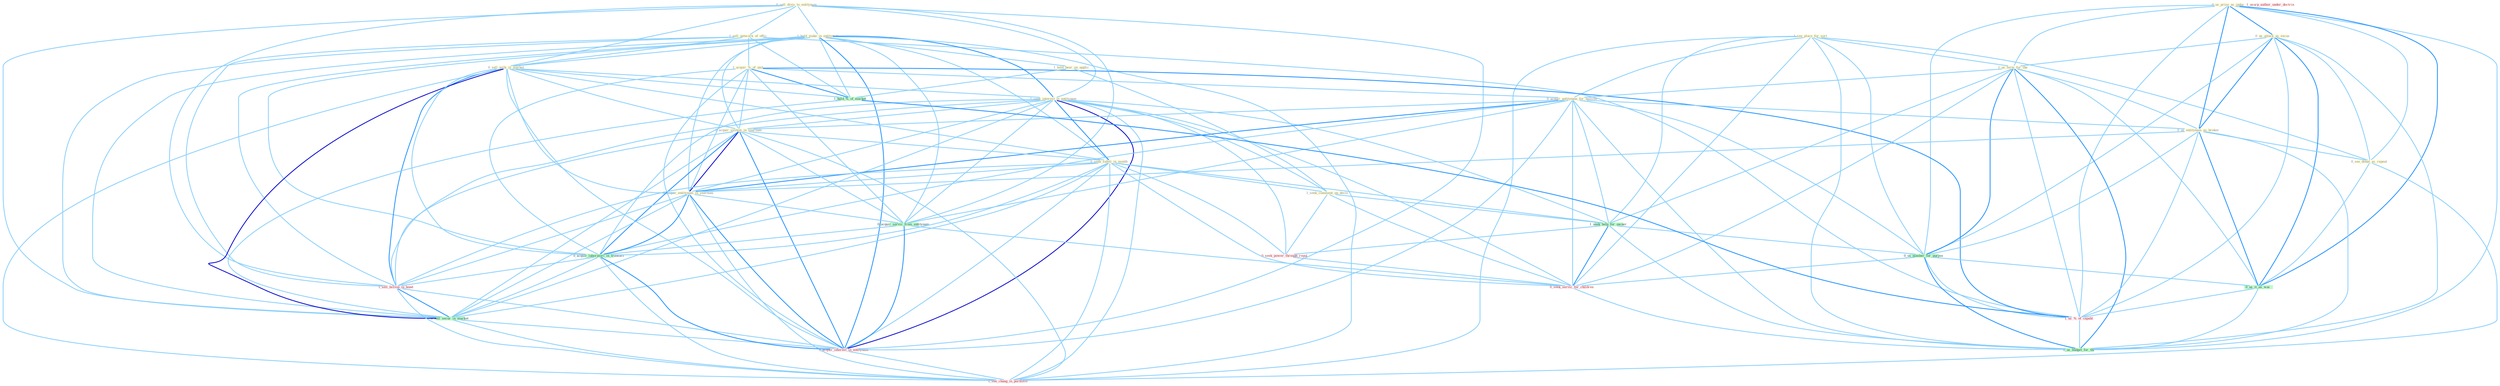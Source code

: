 Graph G{ 
    node
    [shape=polygon,style=filled,width=.5,height=.06,color="#BDFCC9",fixedsize=true,fontsize=4,
    fontcolor="#2f4f4f"];
    {node
    [color="#ffffe0", fontcolor="#8b7d6b"] "1_see_place_for_sort " "0_sell_divis_to_entitynam " "0_us_prize_as_induc " "1_sell_network_of_offic " "1_hold_stake_in_entitynam " "1_acquir_%_of_unit " "0_sell_milk_in_market " "1_seek_interest_in_entitynam " "0_us_attack_as_excus " "1_us_term_for_the " "0_acquir_entitynam_for_million " "0_acquir_system_in_yearnum " "0_us_entitynam_as_broker " "1_hold_hear_on_applic " "0_seek_safeti_in_month " "0_acquir_entitynam_in_yearnum " "1_seek_comment_on_decis " "0_see_debat_as_repeat "}
{node [color="#fff0f5", fontcolor="#b22222"] "0_seek_power_through_regul " "1_sell_billion_in_bond " "1_usurp_author_under_doctrin " "1_us_%_of_capabl " "1_acquir_interest_in_entitynam " "0_seek_servic_for_children " "1_see_chang_in_portfolio "}
edge [color="#B0E2FF"];

	"1_see_place_for_sort " -- "1_us_term_for_the " [w="1", color="#87cefa" ];
	"1_see_place_for_sort " -- "0_acquir_entitynam_for_million " [w="1", color="#87cefa" ];
	"1_see_place_for_sort " -- "0_see_debat_as_repeat " [w="1", color="#87cefa" ];
	"1_see_place_for_sort " -- "1_seek_help_for_owner " [w="1", color="#87cefa" ];
	"1_see_place_for_sort " -- "0_us_number_for_purpos " [w="1", color="#87cefa" ];
	"1_see_place_for_sort " -- "0_seek_servic_for_children " [w="1", color="#87cefa" ];
	"1_see_place_for_sort " -- "1_see_chang_in_portfolio " [w="1", color="#87cefa" ];
	"1_see_place_for_sort " -- "0_us_budget_for_thi " [w="1", color="#87cefa" ];
	"0_sell_divis_to_entitynam " -- "1_sell_network_of_offic " [w="1", color="#87cefa" ];
	"0_sell_divis_to_entitynam " -- "1_hold_stake_in_entitynam " [w="1", color="#87cefa" ];
	"0_sell_divis_to_entitynam " -- "0_sell_milk_in_market " [w="1", color="#87cefa" ];
	"0_sell_divis_to_entitynam " -- "1_seek_interest_in_entitynam " [w="1", color="#87cefa" ];
	"0_sell_divis_to_entitynam " -- "0_acquir_servic_from_entitynam " [w="1", color="#87cefa" ];
	"0_sell_divis_to_entitynam " -- "1_sell_billion_in_bond " [w="1", color="#87cefa" ];
	"0_sell_divis_to_entitynam " -- "0_sell_secur_in_market " [w="1", color="#87cefa" ];
	"0_sell_divis_to_entitynam " -- "1_acquir_interest_in_entitynam " [w="1", color="#87cefa" ];
	"0_us_prize_as_induc " -- "0_us_attack_as_excus " [w="2", color="#1e90ff" , len=0.8];
	"0_us_prize_as_induc " -- "1_us_term_for_the " [w="1", color="#87cefa" ];
	"0_us_prize_as_induc " -- "0_us_entitynam_as_broker " [w="2", color="#1e90ff" , len=0.8];
	"0_us_prize_as_induc " -- "0_see_debat_as_repeat " [w="1", color="#87cefa" ];
	"0_us_prize_as_induc " -- "0_us_number_for_purpos " [w="1", color="#87cefa" ];
	"0_us_prize_as_induc " -- "0_us_it_as_wai " [w="2", color="#1e90ff" , len=0.8];
	"0_us_prize_as_induc " -- "1_us_%_of_capabl " [w="1", color="#87cefa" ];
	"0_us_prize_as_induc " -- "0_us_budget_for_thi " [w="1", color="#87cefa" ];
	"1_sell_network_of_offic " -- "1_acquir_%_of_unit " [w="1", color="#87cefa" ];
	"1_sell_network_of_offic " -- "0_sell_milk_in_market " [w="1", color="#87cefa" ];
	"1_sell_network_of_offic " -- "1_hold_%_of_market " [w="1", color="#87cefa" ];
	"1_sell_network_of_offic " -- "1_sell_billion_in_bond " [w="1", color="#87cefa" ];
	"1_sell_network_of_offic " -- "1_us_%_of_capabl " [w="1", color="#87cefa" ];
	"1_sell_network_of_offic " -- "0_sell_secur_in_market " [w="1", color="#87cefa" ];
	"1_hold_stake_in_entitynam " -- "0_sell_milk_in_market " [w="1", color="#87cefa" ];
	"1_hold_stake_in_entitynam " -- "1_seek_interest_in_entitynam " [w="2", color="#1e90ff" , len=0.8];
	"1_hold_stake_in_entitynam " -- "0_acquir_system_in_yearnum " [w="1", color="#87cefa" ];
	"1_hold_stake_in_entitynam " -- "1_hold_hear_on_applic " [w="1", color="#87cefa" ];
	"1_hold_stake_in_entitynam " -- "0_seek_safeti_in_month " [w="1", color="#87cefa" ];
	"1_hold_stake_in_entitynam " -- "0_acquir_entitynam_in_yearnum " [w="1", color="#87cefa" ];
	"1_hold_stake_in_entitynam " -- "0_acquir_servic_from_entitynam " [w="1", color="#87cefa" ];
	"1_hold_stake_in_entitynam " -- "1_hold_%_of_market " [w="1", color="#87cefa" ];
	"1_hold_stake_in_entitynam " -- "0_acquir_laboratori_in_transact " [w="1", color="#87cefa" ];
	"1_hold_stake_in_entitynam " -- "1_sell_billion_in_bond " [w="1", color="#87cefa" ];
	"1_hold_stake_in_entitynam " -- "0_sell_secur_in_market " [w="1", color="#87cefa" ];
	"1_hold_stake_in_entitynam " -- "1_acquir_interest_in_entitynam " [w="2", color="#1e90ff" , len=0.8];
	"1_hold_stake_in_entitynam " -- "1_see_chang_in_portfolio " [w="1", color="#87cefa" ];
	"1_acquir_%_of_unit " -- "0_acquir_entitynam_for_million " [w="1", color="#87cefa" ];
	"1_acquir_%_of_unit " -- "0_acquir_system_in_yearnum " [w="1", color="#87cefa" ];
	"1_acquir_%_of_unit " -- "0_acquir_entitynam_in_yearnum " [w="1", color="#87cefa" ];
	"1_acquir_%_of_unit " -- "0_acquir_servic_from_entitynam " [w="1", color="#87cefa" ];
	"1_acquir_%_of_unit " -- "1_hold_%_of_market " [w="2", color="#1e90ff" , len=0.8];
	"1_acquir_%_of_unit " -- "0_acquir_laboratori_in_transact " [w="1", color="#87cefa" ];
	"1_acquir_%_of_unit " -- "1_us_%_of_capabl " [w="2", color="#1e90ff" , len=0.8];
	"1_acquir_%_of_unit " -- "1_acquir_interest_in_entitynam " [w="1", color="#87cefa" ];
	"0_sell_milk_in_market " -- "1_seek_interest_in_entitynam " [w="1", color="#87cefa" ];
	"0_sell_milk_in_market " -- "0_acquir_system_in_yearnum " [w="1", color="#87cefa" ];
	"0_sell_milk_in_market " -- "0_seek_safeti_in_month " [w="1", color="#87cefa" ];
	"0_sell_milk_in_market " -- "0_acquir_entitynam_in_yearnum " [w="1", color="#87cefa" ];
	"0_sell_milk_in_market " -- "1_hold_%_of_market " [w="1", color="#87cefa" ];
	"0_sell_milk_in_market " -- "0_acquir_laboratori_in_transact " [w="1", color="#87cefa" ];
	"0_sell_milk_in_market " -- "1_sell_billion_in_bond " [w="2", color="#1e90ff" , len=0.8];
	"0_sell_milk_in_market " -- "0_sell_secur_in_market " [w="3", color="#0000cd" , len=0.6];
	"0_sell_milk_in_market " -- "1_acquir_interest_in_entitynam " [w="1", color="#87cefa" ];
	"0_sell_milk_in_market " -- "1_see_chang_in_portfolio " [w="1", color="#87cefa" ];
	"1_seek_interest_in_entitynam " -- "0_acquir_system_in_yearnum " [w="1", color="#87cefa" ];
	"1_seek_interest_in_entitynam " -- "0_seek_safeti_in_month " [w="2", color="#1e90ff" , len=0.8];
	"1_seek_interest_in_entitynam " -- "0_acquir_entitynam_in_yearnum " [w="1", color="#87cefa" ];
	"1_seek_interest_in_entitynam " -- "1_seek_comment_on_decis " [w="1", color="#87cefa" ];
	"1_seek_interest_in_entitynam " -- "1_seek_help_for_owner " [w="1", color="#87cefa" ];
	"1_seek_interest_in_entitynam " -- "0_acquir_servic_from_entitynam " [w="1", color="#87cefa" ];
	"1_seek_interest_in_entitynam " -- "0_seek_power_through_regul " [w="1", color="#87cefa" ];
	"1_seek_interest_in_entitynam " -- "0_acquir_laboratori_in_transact " [w="1", color="#87cefa" ];
	"1_seek_interest_in_entitynam " -- "1_sell_billion_in_bond " [w="1", color="#87cefa" ];
	"1_seek_interest_in_entitynam " -- "0_sell_secur_in_market " [w="1", color="#87cefa" ];
	"1_seek_interest_in_entitynam " -- "1_acquir_interest_in_entitynam " [w="3", color="#0000cd" , len=0.6];
	"1_seek_interest_in_entitynam " -- "0_seek_servic_for_children " [w="1", color="#87cefa" ];
	"1_seek_interest_in_entitynam " -- "1_see_chang_in_portfolio " [w="1", color="#87cefa" ];
	"0_us_attack_as_excus " -- "1_us_term_for_the " [w="1", color="#87cefa" ];
	"0_us_attack_as_excus " -- "0_us_entitynam_as_broker " [w="2", color="#1e90ff" , len=0.8];
	"0_us_attack_as_excus " -- "0_see_debat_as_repeat " [w="1", color="#87cefa" ];
	"0_us_attack_as_excus " -- "0_us_number_for_purpos " [w="1", color="#87cefa" ];
	"0_us_attack_as_excus " -- "0_us_it_as_wai " [w="2", color="#1e90ff" , len=0.8];
	"0_us_attack_as_excus " -- "1_us_%_of_capabl " [w="1", color="#87cefa" ];
	"0_us_attack_as_excus " -- "0_us_budget_for_thi " [w="1", color="#87cefa" ];
	"1_us_term_for_the " -- "0_acquir_entitynam_for_million " [w="1", color="#87cefa" ];
	"1_us_term_for_the " -- "0_us_entitynam_as_broker " [w="1", color="#87cefa" ];
	"1_us_term_for_the " -- "1_seek_help_for_owner " [w="1", color="#87cefa" ];
	"1_us_term_for_the " -- "0_us_number_for_purpos " [w="2", color="#1e90ff" , len=0.8];
	"1_us_term_for_the " -- "0_us_it_as_wai " [w="1", color="#87cefa" ];
	"1_us_term_for_the " -- "1_us_%_of_capabl " [w="1", color="#87cefa" ];
	"1_us_term_for_the " -- "0_seek_servic_for_children " [w="1", color="#87cefa" ];
	"1_us_term_for_the " -- "0_us_budget_for_thi " [w="2", color="#1e90ff" , len=0.8];
	"0_acquir_entitynam_for_million " -- "0_acquir_system_in_yearnum " [w="1", color="#87cefa" ];
	"0_acquir_entitynam_for_million " -- "0_us_entitynam_as_broker " [w="1", color="#87cefa" ];
	"0_acquir_entitynam_for_million " -- "0_acquir_entitynam_in_yearnum " [w="2", color="#1e90ff" , len=0.8];
	"0_acquir_entitynam_for_million " -- "1_seek_help_for_owner " [w="1", color="#87cefa" ];
	"0_acquir_entitynam_for_million " -- "0_acquir_servic_from_entitynam " [w="1", color="#87cefa" ];
	"0_acquir_entitynam_for_million " -- "0_us_number_for_purpos " [w="1", color="#87cefa" ];
	"0_acquir_entitynam_for_million " -- "0_acquir_laboratori_in_transact " [w="1", color="#87cefa" ];
	"0_acquir_entitynam_for_million " -- "1_acquir_interest_in_entitynam " [w="1", color="#87cefa" ];
	"0_acquir_entitynam_for_million " -- "0_seek_servic_for_children " [w="1", color="#87cefa" ];
	"0_acquir_entitynam_for_million " -- "0_us_budget_for_thi " [w="1", color="#87cefa" ];
	"0_acquir_system_in_yearnum " -- "0_seek_safeti_in_month " [w="1", color="#87cefa" ];
	"0_acquir_system_in_yearnum " -- "0_acquir_entitynam_in_yearnum " [w="3", color="#0000cd" , len=0.6];
	"0_acquir_system_in_yearnum " -- "0_acquir_servic_from_entitynam " [w="1", color="#87cefa" ];
	"0_acquir_system_in_yearnum " -- "0_acquir_laboratori_in_transact " [w="2", color="#1e90ff" , len=0.8];
	"0_acquir_system_in_yearnum " -- "1_sell_billion_in_bond " [w="1", color="#87cefa" ];
	"0_acquir_system_in_yearnum " -- "0_sell_secur_in_market " [w="1", color="#87cefa" ];
	"0_acquir_system_in_yearnum " -- "1_acquir_interest_in_entitynam " [w="2", color="#1e90ff" , len=0.8];
	"0_acquir_system_in_yearnum " -- "1_see_chang_in_portfolio " [w="1", color="#87cefa" ];
	"0_us_entitynam_as_broker " -- "0_acquir_entitynam_in_yearnum " [w="1", color="#87cefa" ];
	"0_us_entitynam_as_broker " -- "0_see_debat_as_repeat " [w="1", color="#87cefa" ];
	"0_us_entitynam_as_broker " -- "0_us_number_for_purpos " [w="1", color="#87cefa" ];
	"0_us_entitynam_as_broker " -- "0_us_it_as_wai " [w="2", color="#1e90ff" , len=0.8];
	"0_us_entitynam_as_broker " -- "1_us_%_of_capabl " [w="1", color="#87cefa" ];
	"0_us_entitynam_as_broker " -- "0_us_budget_for_thi " [w="1", color="#87cefa" ];
	"1_hold_hear_on_applic " -- "1_seek_comment_on_decis " [w="1", color="#87cefa" ];
	"1_hold_hear_on_applic " -- "1_hold_%_of_market " [w="1", color="#87cefa" ];
	"0_seek_safeti_in_month " -- "0_acquir_entitynam_in_yearnum " [w="1", color="#87cefa" ];
	"0_seek_safeti_in_month " -- "1_seek_comment_on_decis " [w="1", color="#87cefa" ];
	"0_seek_safeti_in_month " -- "1_seek_help_for_owner " [w="1", color="#87cefa" ];
	"0_seek_safeti_in_month " -- "0_seek_power_through_regul " [w="1", color="#87cefa" ];
	"0_seek_safeti_in_month " -- "0_acquir_laboratori_in_transact " [w="1", color="#87cefa" ];
	"0_seek_safeti_in_month " -- "1_sell_billion_in_bond " [w="1", color="#87cefa" ];
	"0_seek_safeti_in_month " -- "0_sell_secur_in_market " [w="1", color="#87cefa" ];
	"0_seek_safeti_in_month " -- "1_acquir_interest_in_entitynam " [w="1", color="#87cefa" ];
	"0_seek_safeti_in_month " -- "0_seek_servic_for_children " [w="1", color="#87cefa" ];
	"0_seek_safeti_in_month " -- "1_see_chang_in_portfolio " [w="1", color="#87cefa" ];
	"0_acquir_entitynam_in_yearnum " -- "0_acquir_servic_from_entitynam " [w="1", color="#87cefa" ];
	"0_acquir_entitynam_in_yearnum " -- "0_acquir_laboratori_in_transact " [w="2", color="#1e90ff" , len=0.8];
	"0_acquir_entitynam_in_yearnum " -- "1_sell_billion_in_bond " [w="1", color="#87cefa" ];
	"0_acquir_entitynam_in_yearnum " -- "0_sell_secur_in_market " [w="1", color="#87cefa" ];
	"0_acquir_entitynam_in_yearnum " -- "1_acquir_interest_in_entitynam " [w="2", color="#1e90ff" , len=0.8];
	"0_acquir_entitynam_in_yearnum " -- "1_see_chang_in_portfolio " [w="1", color="#87cefa" ];
	"1_seek_comment_on_decis " -- "1_seek_help_for_owner " [w="1", color="#87cefa" ];
	"1_seek_comment_on_decis " -- "0_seek_power_through_regul " [w="1", color="#87cefa" ];
	"1_seek_comment_on_decis " -- "0_seek_servic_for_children " [w="1", color="#87cefa" ];
	"0_see_debat_as_repeat " -- "0_us_it_as_wai " [w="1", color="#87cefa" ];
	"0_see_debat_as_repeat " -- "1_see_chang_in_portfolio " [w="1", color="#87cefa" ];
	"1_seek_help_for_owner " -- "0_seek_power_through_regul " [w="1", color="#87cefa" ];
	"1_seek_help_for_owner " -- "0_us_number_for_purpos " [w="1", color="#87cefa" ];
	"1_seek_help_for_owner " -- "0_seek_servic_for_children " [w="2", color="#1e90ff" , len=0.8];
	"1_seek_help_for_owner " -- "0_us_budget_for_thi " [w="1", color="#87cefa" ];
	"0_acquir_servic_from_entitynam " -- "0_acquir_laboratori_in_transact " [w="1", color="#87cefa" ];
	"0_acquir_servic_from_entitynam " -- "1_acquir_interest_in_entitynam " [w="2", color="#1e90ff" , len=0.8];
	"0_acquir_servic_from_entitynam " -- "0_seek_servic_for_children " [w="1", color="#87cefa" ];
	"1_hold_%_of_market " -- "1_us_%_of_capabl " [w="2", color="#1e90ff" , len=0.8];
	"1_hold_%_of_market " -- "0_sell_secur_in_market " [w="1", color="#87cefa" ];
	"0_seek_power_through_regul " -- "0_seek_servic_for_children " [w="1", color="#87cefa" ];
	"0_us_number_for_purpos " -- "0_us_it_as_wai " [w="1", color="#87cefa" ];
	"0_us_number_for_purpos " -- "1_us_%_of_capabl " [w="1", color="#87cefa" ];
	"0_us_number_for_purpos " -- "0_seek_servic_for_children " [w="1", color="#87cefa" ];
	"0_us_number_for_purpos " -- "0_us_budget_for_thi " [w="2", color="#1e90ff" , len=0.8];
	"0_acquir_laboratori_in_transact " -- "1_sell_billion_in_bond " [w="1", color="#87cefa" ];
	"0_acquir_laboratori_in_transact " -- "0_sell_secur_in_market " [w="1", color="#87cefa" ];
	"0_acquir_laboratori_in_transact " -- "1_acquir_interest_in_entitynam " [w="2", color="#1e90ff" , len=0.8];
	"0_acquir_laboratori_in_transact " -- "1_see_chang_in_portfolio " [w="1", color="#87cefa" ];
	"1_sell_billion_in_bond " -- "0_sell_secur_in_market " [w="2", color="#1e90ff" , len=0.8];
	"1_sell_billion_in_bond " -- "1_acquir_interest_in_entitynam " [w="1", color="#87cefa" ];
	"1_sell_billion_in_bond " -- "1_see_chang_in_portfolio " [w="1", color="#87cefa" ];
	"0_us_it_as_wai " -- "1_us_%_of_capabl " [w="1", color="#87cefa" ];
	"0_us_it_as_wai " -- "0_us_budget_for_thi " [w="1", color="#87cefa" ];
	"1_us_%_of_capabl " -- "0_us_budget_for_thi " [w="1", color="#87cefa" ];
	"0_sell_secur_in_market " -- "1_acquir_interest_in_entitynam " [w="1", color="#87cefa" ];
	"0_sell_secur_in_market " -- "1_see_chang_in_portfolio " [w="1", color="#87cefa" ];
	"1_acquir_interest_in_entitynam " -- "1_see_chang_in_portfolio " [w="1", color="#87cefa" ];
	"0_seek_servic_for_children " -- "0_us_budget_for_thi " [w="1", color="#87cefa" ];
}